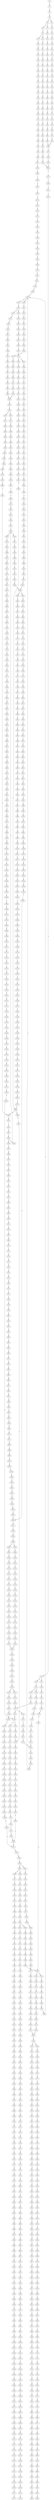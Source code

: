 strict digraph  {
	S0 -> S1 [ label = C ];
	S1 -> S2 [ label = C ];
	S2 -> S3 [ label = C ];
	S3 -> S4 [ label = T ];
	S3 -> S5 [ label = A ];
	S4 -> S6 [ label = T ];
	S4 -> S7 [ label = C ];
	S5 -> S8 [ label = C ];
	S6 -> S9 [ label = C ];
	S7 -> S10 [ label = C ];
	S8 -> S11 [ label = C ];
	S9 -> S12 [ label = T ];
	S9 -> S13 [ label = A ];
	S10 -> S14 [ label = A ];
	S11 -> S15 [ label = A ];
	S12 -> S16 [ label = C ];
	S13 -> S17 [ label = C ];
	S14 -> S18 [ label = C ];
	S15 -> S19 [ label = C ];
	S16 -> S20 [ label = G ];
	S17 -> S21 [ label = G ];
	S18 -> S22 [ label = C ];
	S19 -> S23 [ label = C ];
	S20 -> S24 [ label = T ];
	S21 -> S25 [ label = C ];
	S22 -> S26 [ label = C ];
	S23 -> S27 [ label = G ];
	S24 -> S28 [ label = A ];
	S25 -> S29 [ label = T ];
	S26 -> S30 [ label = G ];
	S27 -> S31 [ label = A ];
	S28 -> S32 [ label = C ];
	S29 -> S33 [ label = C ];
	S30 -> S34 [ label = C ];
	S31 -> S35 [ label = T ];
	S32 -> S36 [ label = G ];
	S33 -> S37 [ label = C ];
	S34 -> S38 [ label = C ];
	S35 -> S39 [ label = C ];
	S36 -> S40 [ label = G ];
	S37 -> S41 [ label = G ];
	S38 -> S42 [ label = G ];
	S39 -> S43 [ label = G ];
	S40 -> S44 [ label = C ];
	S41 -> S45 [ label = G ];
	S42 -> S46 [ label = G ];
	S43 -> S47 [ label = G ];
	S44 -> S48 [ label = T ];
	S45 -> S49 [ label = T ];
	S46 -> S50 [ label = T ];
	S47 -> S51 [ label = T ];
	S48 -> S52 [ label = A ];
	S49 -> S53 [ label = T ];
	S50 -> S54 [ label = C ];
	S51 -> S55 [ label = T ];
	S52 -> S56 [ label = C ];
	S53 -> S57 [ label = G ];
	S54 -> S58 [ label = C ];
	S55 -> S59 [ label = C ];
	S56 -> S60 [ label = T ];
	S57 -> S61 [ label = C ];
	S58 -> S62 [ label = C ];
	S59 -> S63 [ label = C ];
	S60 -> S64 [ label = G ];
	S61 -> S65 [ label = A ];
	S62 -> S66 [ label = A ];
	S63 -> S67 [ label = A ];
	S64 -> S68 [ label = G ];
	S65 -> S69 [ label = C ];
	S66 -> S70 [ label = G ];
	S67 -> S71 [ label = G ];
	S68 -> S72 [ label = T ];
	S69 -> S73 [ label = T ];
	S70 -> S74 [ label = T ];
	S71 -> S75 [ label = T ];
	S72 -> S76 [ label = G ];
	S73 -> S77 [ label = G ];
	S74 -> S78 [ label = G ];
	S75 -> S79 [ label = G ];
	S76 -> S80 [ label = C ];
	S77 -> S81 [ label = G ];
	S78 -> S82 [ label = G ];
	S79 -> S83 [ label = G ];
	S80 -> S84 [ label = T ];
	S81 -> S85 [ label = T ];
	S82 -> S86 [ label = T ];
	S83 -> S87 [ label = T ];
	S84 -> S88 [ label = A ];
	S85 -> S89 [ label = C ];
	S86 -> S90 [ label = C ];
	S87 -> S91 [ label = C ];
	S88 -> S92 [ label = C ];
	S89 -> S93 [ label = G ];
	S90 -> S94 [ label = G ];
	S91 -> S94 [ label = G ];
	S92 -> S95 [ label = T ];
	S93 -> S96 [ label = T ];
	S94 -> S97 [ label = T ];
	S95 -> S98 [ label = G ];
	S96 -> S99 [ label = C ];
	S97 -> S100 [ label = C ];
	S98 -> S101 [ label = T ];
	S99 -> S102 [ label = C ];
	S100 -> S103 [ label = C ];
	S101 -> S104 [ label = A ];
	S102 -> S105 [ label = G ];
	S103 -> S105 [ label = G ];
	S104 -> S106 [ label = A ];
	S105 -> S107 [ label = T ];
	S106 -> S108 [ label = C ];
	S107 -> S109 [ label = C ];
	S108 -> S110 [ label = A ];
	S109 -> S111 [ label = A ];
	S110 -> S112 [ label = C ];
	S111 -> S113 [ label = C ];
	S112 -> S114 [ label = A ];
	S113 -> S115 [ label = C ];
	S114 -> S116 [ label = C ];
	S115 -> S117 [ label = C ];
	S115 -> S118 [ label = G ];
	S116 -> S119 [ label = G ];
	S117 -> S120 [ label = T ];
	S118 -> S121 [ label = A ];
	S119 -> S122 [ label = C ];
	S120 -> S123 [ label = G ];
	S121 -> S124 [ label = A ];
	S121 -> S125 [ label = G ];
	S122 -> S126 [ label = T ];
	S123 -> S127 [ label = T ];
	S124 -> S128 [ label = T ];
	S125 -> S129 [ label = T ];
	S126 -> S130 [ label = C ];
	S127 -> S131 [ label = C ];
	S128 -> S132 [ label = C ];
	S129 -> S133 [ label = C ];
	S130 -> S134 [ label = C ];
	S131 -> S135 [ label = C ];
	S132 -> S136 [ label = C ];
	S133 -> S137 [ label = C ];
	S134 -> S138 [ label = T ];
	S135 -> S139 [ label = T ];
	S136 -> S140 [ label = T ];
	S137 -> S141 [ label = A ];
	S137 -> S142 [ label = T ];
	S138 -> S143 [ label = A ];
	S139 -> S144 [ label = T ];
	S140 -> S145 [ label = C ];
	S141 -> S146 [ label = G ];
	S142 -> S147 [ label = C ];
	S143 -> S148 [ label = G ];
	S144 -> S149 [ label = G ];
	S145 -> S150 [ label = G ];
	S146 -> S151 [ label = T ];
	S146 -> S152 [ label = C ];
	S147 -> S153 [ label = G ];
	S148 -> S154 [ label = A ];
	S149 -> S155 [ label = A ];
	S149 -> S156 [ label = T ];
	S150 -> S157 [ label = A ];
	S151 -> S158 [ label = A ];
	S152 -> S159 [ label = T ];
	S153 -> S160 [ label = A ];
	S154 -> S161 [ label = A ];
	S155 -> S162 [ label = A ];
	S156 -> S163 [ label = A ];
	S157 -> S164 [ label = A ];
	S158 -> S165 [ label = G ];
	S159 -> S166 [ label = T ];
	S160 -> S167 [ label = A ];
	S161 -> S168 [ label = C ];
	S162 -> S169 [ label = C ];
	S163 -> S170 [ label = G ];
	S164 -> S171 [ label = C ];
	S165 -> S172 [ label = G ];
	S166 -> S173 [ label = C ];
	S167 -> S174 [ label = C ];
	S168 -> S175 [ label = T ];
	S169 -> S176 [ label = T ];
	S170 -> S177 [ label = G ];
	S171 -> S178 [ label = T ];
	S172 -> S179 [ label = G ];
	S173 -> S180 [ label = A ];
	S174 -> S178 [ label = T ];
	S175 -> S181 [ label = T ];
	S176 -> S182 [ label = T ];
	S177 -> S183 [ label = A ];
	S178 -> S184 [ label = T ];
	S179 -> S185 [ label = T ];
	S180 -> S186 [ label = C ];
	S181 -> S187 [ label = C ];
	S182 -> S188 [ label = C ];
	S183 -> S189 [ label = G ];
	S184 -> S190 [ label = C ];
	S185 -> S191 [ label = C ];
	S186 -> S192 [ label = G ];
	S187 -> S193 [ label = A ];
	S188 -> S194 [ label = A ];
	S189 -> S195 [ label = A ];
	S190 -> S196 [ label = A ];
	S191 -> S197 [ label = A ];
	S192 -> S198 [ label = C ];
	S193 -> S199 [ label = A ];
	S194 -> S200 [ label = A ];
	S195 -> S201 [ label = G ];
	S196 -> S202 [ label = A ];
	S197 -> S203 [ label = C ];
	S198 -> S204 [ label = C ];
	S199 -> S205 [ label = C ];
	S200 -> S205 [ label = C ];
	S201 -> S206 [ label = G ];
	S202 -> S205 [ label = C ];
	S203 -> S207 [ label = T ];
	S204 -> S208 [ label = C ];
	S205 -> S209 [ label = C ];
	S205 -> S210 [ label = T ];
	S206 -> S211 [ label = T ];
	S207 -> S212 [ label = C ];
	S208 -> S213 [ label = T ];
	S209 -> S214 [ label = G ];
	S210 -> S215 [ label = G ];
	S211 -> S216 [ label = C ];
	S212 -> S217 [ label = G ];
	S213 -> S218 [ label = T ];
	S214 -> S219 [ label = G ];
	S215 -> S220 [ label = G ];
	S215 -> S221 [ label = C ];
	S216 -> S222 [ label = C ];
	S217 -> S223 [ label = C ];
	S218 -> S224 [ label = C ];
	S219 -> S225 [ label = C ];
	S220 -> S226 [ label = C ];
	S221 -> S227 [ label = C ];
	S222 -> S228 [ label = C ];
	S223 -> S229 [ label = T ];
	S224 -> S230 [ label = A ];
	S225 -> S231 [ label = C ];
	S226 -> S232 [ label = C ];
	S227 -> S233 [ label = C ];
	S228 -> S234 [ label = A ];
	S228 -> S235 [ label = G ];
	S229 -> S236 [ label = T ];
	S230 -> S237 [ label = T ];
	S231 -> S238 [ label = C ];
	S232 -> S239 [ label = C ];
	S233 -> S240 [ label = T ];
	S234 -> S241 [ label = G ];
	S235 -> S242 [ label = G ];
	S236 -> S243 [ label = C ];
	S237 -> S244 [ label = C ];
	S238 -> S245 [ label = A ];
	S239 -> S246 [ label = A ];
	S240 -> S247 [ label = A ];
	S241 -> S248 [ label = A ];
	S242 -> S249 [ label = A ];
	S243 -> S250 [ label = A ];
	S244 -> S251 [ label = C ];
	S245 -> S252 [ label = G ];
	S246 -> S253 [ label = G ];
	S247 -> S254 [ label = G ];
	S248 -> S255 [ label = G ];
	S249 -> S256 [ label = G ];
	S250 -> S257 [ label = T ];
	S251 -> S258 [ label = A ];
	S252 -> S259 [ label = T ];
	S253 -> S260 [ label = G ];
	S254 -> S261 [ label = G ];
	S255 -> S262 [ label = C ];
	S256 -> S263 [ label = G ];
	S257 -> S264 [ label = C ];
	S258 -> S265 [ label = G ];
	S259 -> S266 [ label = T ];
	S260 -> S267 [ label = T ];
	S261 -> S268 [ label = T ];
	S262 -> S269 [ label = C ];
	S263 -> S270 [ label = C ];
	S264 -> S271 [ label = C ];
	S265 -> S272 [ label = A ];
	S266 -> S273 [ label = G ];
	S267 -> S274 [ label = G ];
	S268 -> S275 [ label = G ];
	S269 -> S276 [ label = A ];
	S270 -> S277 [ label = G ];
	S271 -> S278 [ label = A ];
	S272 -> S279 [ label = A ];
	S273 -> S280 [ label = T ];
	S274 -> S281 [ label = C ];
	S274 -> S282 [ label = G ];
	S275 -> S283 [ label = T ];
	S276 -> S284 [ label = C ];
	S277 -> S285 [ label = T ];
	S278 -> S265 [ label = G ];
	S279 -> S286 [ label = C ];
	S280 -> S287 [ label = G ];
	S281 -> S288 [ label = G ];
	S282 -> S289 [ label = G ];
	S283 -> S290 [ label = G ];
	S284 -> S291 [ label = G ];
	S285 -> S292 [ label = G ];
	S286 -> S293 [ label = C ];
	S287 -> S294 [ label = C ];
	S288 -> S295 [ label = C ];
	S289 -> S296 [ label = C ];
	S290 -> S297 [ label = C ];
	S291 -> S298 [ label = G ];
	S292 -> S299 [ label = G ];
	S293 -> S300 [ label = A ];
	S293 -> S301 [ label = G ];
	S294 -> S302 [ label = G ];
	S295 -> S303 [ label = G ];
	S296 -> S304 [ label = T ];
	S297 -> S305 [ label = G ];
	S298 -> S306 [ label = T ];
	S299 -> S307 [ label = T ];
	S300 -> S308 [ label = G ];
	S300 -> S309 [ label = C ];
	S301 -> S310 [ label = G ];
	S302 -> S311 [ label = T ];
	S303 -> S312 [ label = T ];
	S304 -> S313 [ label = T ];
	S305 -> S314 [ label = T ];
	S306 -> S315 [ label = T ];
	S307 -> S316 [ label = A ];
	S308 -> S317 [ label = A ];
	S309 -> S318 [ label = C ];
	S310 -> S319 [ label = A ];
	S311 -> S320 [ label = C ];
	S312 -> S321 [ label = C ];
	S313 -> S322 [ label = C ];
	S314 -> S323 [ label = C ];
	S315 -> S324 [ label = A ];
	S316 -> S325 [ label = T ];
	S317 -> S326 [ label = C ];
	S318 -> S327 [ label = A ];
	S319 -> S328 [ label = C ];
	S320 -> S329 [ label = G ];
	S321 -> S330 [ label = G ];
	S322 -> S331 [ label = G ];
	S323 -> S332 [ label = G ];
	S324 -> S333 [ label = C ];
	S325 -> S334 [ label = G ];
	S326 -> S335 [ label = T ];
	S327 -> S336 [ label = C ];
	S328 -> S337 [ label = G ];
	S329 -> S338 [ label = A ];
	S330 -> S339 [ label = T ];
	S331 -> S340 [ label = A ];
	S332 -> S338 [ label = A ];
	S333 -> S341 [ label = T ];
	S334 -> S342 [ label = A ];
	S335 -> S343 [ label = C ];
	S336 -> S344 [ label = C ];
	S337 -> S345 [ label = C ];
	S338 -> S346 [ label = A ];
	S339 -> S347 [ label = G ];
	S340 -> S348 [ label = A ];
	S341 -> S349 [ label = G ];
	S342 -> S350 [ label = G ];
	S343 -> S351 [ label = C ];
	S344 -> S352 [ label = C ];
	S345 -> S353 [ label = C ];
	S346 -> S354 [ label = C ];
	S347 -> S355 [ label = C ];
	S348 -> S356 [ label = C ];
	S349 -> S357 [ label = C ];
	S350 -> S358 [ label = C ];
	S351 -> S359 [ label = C ];
	S352 -> S360 [ label = C ];
	S353 -> S361 [ label = C ];
	S354 -> S362 [ label = C ];
	S354 -> S363 [ label = A ];
	S355 -> S364 [ label = A ];
	S356 -> S365 [ label = A ];
	S357 -> S366 [ label = A ];
	S358 -> S367 [ label = G ];
	S359 -> S368 [ label = A ];
	S360 -> S369 [ label = T ];
	S361 -> S370 [ label = A ];
	S362 -> S371 [ label = T ];
	S363 -> S372 [ label = C ];
	S364 -> S373 [ label = T ];
	S365 -> S374 [ label = C ];
	S366 -> S375 [ label = G ];
	S367 -> S376 [ label = G ];
	S368 -> S377 [ label = T ];
	S369 -> S378 [ label = T ];
	S370 -> S379 [ label = T ];
	S371 -> S380 [ label = T ];
	S372 -> S381 [ label = C ];
	S373 -> S382 [ label = C ];
	S374 -> S383 [ label = G ];
	S375 -> S384 [ label = A ];
	S376 -> S385 [ label = T ];
	S377 -> S386 [ label = C ];
	S378 -> S387 [ label = C ];
	S379 -> S388 [ label = C ];
	S380 -> S389 [ label = C ];
	S381 -> S390 [ label = C ];
	S382 -> S391 [ label = C ];
	S383 -> S392 [ label = C ];
	S384 -> S393 [ label = C ];
	S385 -> S394 [ label = C ];
	S386 -> S395 [ label = T ];
	S387 -> S396 [ label = C ];
	S387 -> S397 [ label = G ];
	S388 -> S398 [ label = G ];
	S389 -> S399 [ label = G ];
	S390 -> S400 [ label = G ];
	S391 -> S401 [ label = G ];
	S392 -> S402 [ label = G ];
	S393 -> S403 [ label = G ];
	S394 -> S404 [ label = G ];
	S395 -> S405 [ label = G ];
	S396 -> S406 [ label = T ];
	S397 -> S407 [ label = A ];
	S398 -> S408 [ label = T ];
	S399 -> S409 [ label = T ];
	S400 -> S410 [ label = T ];
	S401 -> S411 [ label = C ];
	S402 -> S412 [ label = C ];
	S403 -> S413 [ label = G ];
	S404 -> S414 [ label = C ];
	S405 -> S415 [ label = C ];
	S406 -> S416 [ label = G ];
	S407 -> S417 [ label = T ];
	S408 -> S418 [ label = C ];
	S409 -> S419 [ label = A ];
	S410 -> S420 [ label = A ];
	S411 -> S421 [ label = A ];
	S412 -> S422 [ label = A ];
	S413 -> S423 [ label = A ];
	S414 -> S424 [ label = A ];
	S415 -> S425 [ label = C ];
	S416 -> S426 [ label = T ];
	S417 -> S427 [ label = C ];
	S418 -> S428 [ label = C ];
	S419 -> S429 [ label = C ];
	S420 -> S430 [ label = C ];
	S421 -> S431 [ label = C ];
	S422 -> S432 [ label = C ];
	S423 -> S433 [ label = C ];
	S424 -> S434 [ label = C ];
	S425 -> S435 [ label = A ];
	S426 -> S436 [ label = C ];
	S427 -> S437 [ label = G ];
	S428 -> S438 [ label = T ];
	S429 -> S439 [ label = T ];
	S430 -> S440 [ label = G ];
	S431 -> S441 [ label = G ];
	S432 -> S442 [ label = G ];
	S433 -> S443 [ label = A ];
	S434 -> S444 [ label = G ];
	S435 -> S445 [ label = G ];
	S436 -> S446 [ label = C ];
	S437 -> S447 [ label = T ];
	S438 -> S448 [ label = C ];
	S439 -> S449 [ label = T ];
	S440 -> S450 [ label = T ];
	S441 -> S451 [ label = T ];
	S442 -> S452 [ label = T ];
	S443 -> S453 [ label = C ];
	S444 -> S454 [ label = C ];
	S445 -> S455 [ label = T ];
	S446 -> S456 [ label = T ];
	S447 -> S457 [ label = T ];
	S448 -> S458 [ label = T ];
	S449 -> S459 [ label = C ];
	S450 -> S460 [ label = C ];
	S451 -> S461 [ label = C ];
	S452 -> S462 [ label = C ];
	S453 -> S463 [ label = A ];
	S454 -> S464 [ label = G ];
	S455 -> S465 [ label = C ];
	S456 -> S466 [ label = T ];
	S457 -> S467 [ label = T ];
	S458 -> S468 [ label = T ];
	S459 -> S469 [ label = A ];
	S460 -> S470 [ label = C ];
	S461 -> S471 [ label = G ];
	S462 -> S472 [ label = C ];
	S463 -> S473 [ label = C ];
	S464 -> S474 [ label = C ];
	S465 -> S475 [ label = G ];
	S466 -> S149 [ label = G ];
	S467 -> S476 [ label = G ];
	S468 -> S477 [ label = C ];
	S469 -> S478 [ label = A ];
	S470 -> S479 [ label = A ];
	S471 -> S480 [ label = A ];
	S472 -> S481 [ label = A ];
	S473 -> S482 [ label = C ];
	S474 -> S483 [ label = G ];
	S475 -> S484 [ label = T ];
	S476 -> S485 [ label = T ];
	S477 -> S486 [ label = T ];
	S478 -> S487 [ label = G ];
	S479 -> S488 [ label = G ];
	S480 -> S489 [ label = G ];
	S481 -> S490 [ label = G ];
	S482 -> S491 [ label = T ];
	S483 -> S492 [ label = G ];
	S484 -> S493 [ label = A ];
	S485 -> S494 [ label = A ];
	S486 -> S495 [ label = C ];
	S487 -> S496 [ label = C ];
	S488 -> S497 [ label = C ];
	S489 -> S498 [ label = C ];
	S490 -> S499 [ label = C ];
	S491 -> S500 [ label = C ];
	S492 -> S501 [ label = C ];
	S493 -> S502 [ label = A ];
	S494 -> S503 [ label = G ];
	S495 -> S504 [ label = G ];
	S496 -> S505 [ label = G ];
	S497 -> S506 [ label = G ];
	S498 -> S507 [ label = G ];
	S499 -> S508 [ label = T ];
	S499 -> S506 [ label = G ];
	S500 -> S509 [ label = T ];
	S501 -> S510 [ label = T ];
	S502 -> S511 [ label = G ];
	S503 -> S512 [ label = G ];
	S504 -> S513 [ label = G ];
	S505 -> S514 [ label = A ];
	S506 -> S515 [ label = A ];
	S507 -> S516 [ label = A ];
	S508 -> S517 [ label = T ];
	S509 -> S518 [ label = A ];
	S510 -> S519 [ label = G ];
	S511 -> S520 [ label = A ];
	S512 -> S521 [ label = A ];
	S513 -> S522 [ label = A ];
	S514 -> S523 [ label = G ];
	S515 -> S524 [ label = G ];
	S516 -> S525 [ label = G ];
	S517 -> S173 [ label = C ];
	S518 -> S526 [ label = G ];
	S519 -> S527 [ label = G ];
	S520 -> S528 [ label = C ];
	S521 -> S529 [ label = A ];
	S522 -> S530 [ label = G ];
	S523 -> S531 [ label = T ];
	S524 -> S532 [ label = T ];
	S525 -> S533 [ label = T ];
	S526 -> S534 [ label = A ];
	S527 -> S535 [ label = A ];
	S528 -> S536 [ label = G ];
	S529 -> S537 [ label = A ];
	S530 -> S538 [ label = A ];
	S531 -> S539 [ label = C ];
	S532 -> S540 [ label = C ];
	S533 -> S541 [ label = C ];
	S534 -> S542 [ label = A ];
	S535 -> S543 [ label = A ];
	S536 -> S544 [ label = G ];
	S537 -> S545 [ label = G ];
	S538 -> S546 [ label = G ];
	S539 -> S547 [ label = C ];
	S540 -> S548 [ label = C ];
	S540 -> S549 [ label = T ];
	S541 -> S550 [ label = G ];
	S542 -> S551 [ label = C ];
	S543 -> S552 [ label = T ];
	S544 -> S553 [ label = C ];
	S545 -> S554 [ label = G ];
	S546 -> S555 [ label = G ];
	S547 -> S556 [ label = C ];
	S548 -> S556 [ label = C ];
	S549 -> S557 [ label = C ];
	S550 -> S558 [ label = A ];
	S551 -> S559 [ label = G ];
	S552 -> S560 [ label = G ];
	S553 -> S561 [ label = T ];
	S554 -> S562 [ label = T ];
	S555 -> S563 [ label = T ];
	S556 -> S564 [ label = T ];
	S556 -> S565 [ label = G ];
	S557 -> S566 [ label = G ];
	S558 -> S567 [ label = A ];
	S559 -> S568 [ label = A ];
	S560 -> S569 [ label = G ];
	S561 -> S570 [ label = C ];
	S562 -> S571 [ label = C ];
	S563 -> S572 [ label = C ];
	S564 -> S573 [ label = C ];
	S565 -> S574 [ label = C ];
	S566 -> S575 [ label = T ];
	S567 -> S576 [ label = C ];
	S568 -> S577 [ label = G ];
	S569 -> S578 [ label = G ];
	S570 -> S579 [ label = T ];
	S571 -> S580 [ label = C ];
	S572 -> S222 [ label = C ];
	S573 -> S581 [ label = C ];
	S574 -> S582 [ label = C ];
	S575 -> S583 [ label = C ];
	S576 -> S584 [ label = C ];
	S577 -> S585 [ label = G ];
	S578 -> S586 [ label = G ];
	S579 -> S587 [ label = C ];
	S580 -> S588 [ label = C ];
	S581 -> S589 [ label = G ];
	S582 -> S590 [ label = T ];
	S583 -> S591 [ label = T ];
	S584 -> S592 [ label = T ];
	S585 -> S593 [ label = T ];
	S586 -> S594 [ label = T ];
	S587 -> S595 [ label = G ];
	S588 -> S596 [ label = G ];
	S589 -> S597 [ label = G ];
	S590 -> S598 [ label = G ];
	S591 -> S599 [ label = G ];
	S592 -> S600 [ label = G ];
	S593 -> S601 [ label = G ];
	S594 -> S602 [ label = C ];
	S595 -> S603 [ label = A ];
	S596 -> S604 [ label = A ];
	S597 -> S605 [ label = T ];
	S598 -> S606 [ label = T ];
	S599 -> S607 [ label = T ];
	S600 -> S608 [ label = T ];
	S601 -> S609 [ label = T ];
	S602 -> S610 [ label = C ];
	S603 -> S611 [ label = A ];
	S604 -> S612 [ label = A ];
	S605 -> S613 [ label = C ];
	S606 -> S614 [ label = C ];
	S607 -> S615 [ label = T ];
	S608 -> S616 [ label = C ];
	S609 -> S617 [ label = C ];
	S610 -> S618 [ label = G ];
	S611 -> S619 [ label = G ];
	S612 -> S620 [ label = G ];
	S613 -> S621 [ label = T ];
	S614 -> S622 [ label = G ];
	S615 -> S623 [ label = C ];
	S616 -> S624 [ label = G ];
	S617 -> S625 [ label = C ];
	S618 -> S626 [ label = C ];
	S619 -> S627 [ label = T ];
	S620 -> S628 [ label = T ];
	S621 -> S629 [ label = G ];
	S622 -> S630 [ label = C ];
	S623 -> S631 [ label = C ];
	S624 -> S632 [ label = C ];
	S625 -> S633 [ label = C ];
	S626 -> S634 [ label = C ];
	S627 -> S635 [ label = C ];
	S628 -> S636 [ label = C ];
	S629 -> S637 [ label = G ];
	S630 -> S638 [ label = G ];
	S631 -> S639 [ label = G ];
	S632 -> S640 [ label = G ];
	S633 -> S641 [ label = T ];
	S634 -> S642 [ label = G ];
	S635 -> S643 [ label = G ];
	S636 -> S644 [ label = G ];
	S637 -> S645 [ label = A ];
	S638 -> S646 [ label = C ];
	S639 -> S647 [ label = T ];
	S640 -> S646 [ label = C ];
	S641 -> S648 [ label = G ];
	S642 -> S649 [ label = G ];
	S643 -> S650 [ label = C ];
	S644 -> S651 [ label = A ];
	S645 -> S652 [ label = G ];
	S646 -> S653 [ label = G ];
	S646 -> S654 [ label = A ];
	S647 -> S655 [ label = G ];
	S648 -> S656 [ label = T ];
	S649 -> S657 [ label = A ];
	S650 -> S658 [ label = G ];
	S651 -> S659 [ label = G ];
	S652 -> S660 [ label = G ];
	S653 -> S661 [ label = A ];
	S654 -> S662 [ label = A ];
	S655 -> S663 [ label = G ];
	S656 -> S664 [ label = C ];
	S657 -> S665 [ label = A ];
	S658 -> S666 [ label = G ];
	S659 -> S667 [ label = G ];
	S660 -> S668 [ label = G ];
	S661 -> S669 [ label = G ];
	S662 -> S670 [ label = C ];
	S663 -> S671 [ label = C ];
	S664 -> S672 [ label = C ];
	S665 -> S673 [ label = C ];
	S666 -> S674 [ label = C ];
	S667 -> S675 [ label = T ];
	S668 -> S676 [ label = T ];
	S669 -> S677 [ label = C ];
	S670 -> S678 [ label = C ];
	S671 -> S679 [ label = C ];
	S672 -> S680 [ label = T ];
	S673 -> S681 [ label = T ];
	S674 -> S682 [ label = T ];
	S675 -> S683 [ label = A ];
	S676 -> S684 [ label = G ];
	S677 -> S685 [ label = A ];
	S678 -> S686 [ label = C ];
	S679 -> S687 [ label = C ];
	S680 -> S688 [ label = A ];
	S681 -> S689 [ label = G ];
	S682 -> S690 [ label = A ];
	S683 -> S691 [ label = T ];
	S684 -> S692 [ label = T ];
	S685 -> S693 [ label = G ];
	S686 -> S694 [ label = G ];
	S687 -> S695 [ label = G ];
	S688 -> S696 [ label = C ];
	S689 -> S697 [ label = C ];
	S690 -> S698 [ label = T ];
	S691 -> S699 [ label = A ];
	S692 -> S700 [ label = T ];
	S693 -> S701 [ label = T ];
	S694 -> S702 [ label = T ];
	S695 -> S703 [ label = T ];
	S696 -> S704 [ label = T ];
	S697 -> S705 [ label = A ];
	S698 -> S706 [ label = A ];
	S699 -> S707 [ label = A ];
	S700 -> S708 [ label = C ];
	S701 -> S709 [ label = G ];
	S702 -> S710 [ label = A ];
	S703 -> S711 [ label = C ];
	S704 -> S712 [ label = A ];
	S705 -> S713 [ label = A ];
	S706 -> S714 [ label = G ];
	S707 -> S715 [ label = G ];
	S708 -> S716 [ label = C ];
	S709 -> S717 [ label = C ];
	S710 -> S718 [ label = C ];
	S711 -> S719 [ label = C ];
	S712 -> S720 [ label = C ];
	S713 -> S721 [ label = C ];
	S714 -> S722 [ label = T ];
	S715 -> S723 [ label = T ];
	S716 -> S724 [ label = A ];
	S717 -> S725 [ label = A ];
	S718 -> S726 [ label = A ];
	S719 -> S727 [ label = A ];
	S720 -> S728 [ label = C ];
	S721 -> S729 [ label = C ];
	S722 -> S730 [ label = A ];
	S723 -> S731 [ label = C ];
	S724 -> S732 [ label = G ];
	S725 -> S733 [ label = A ];
	S726 -> S734 [ label = G ];
	S727 -> S735 [ label = G ];
	S728 -> S736 [ label = A ];
	S729 -> S737 [ label = A ];
	S730 -> S738 [ label = G ];
	S731 -> S739 [ label = G ];
	S732 -> S740 [ label = C ];
	S733 -> S741 [ label = C ];
	S734 -> S742 [ label = C ];
	S735 -> S743 [ label = T ];
	S736 -> S744 [ label = G ];
	S737 -> S745 [ label = G ];
	S738 -> S746 [ label = C ];
	S739 -> S747 [ label = T ];
	S740 -> S748 [ label = A ];
	S741 -> S749 [ label = A ];
	S742 -> S750 [ label = A ];
	S743 -> S751 [ label = A ];
	S744 -> S752 [ label = G ];
	S745 -> S753 [ label = A ];
	S746 -> S754 [ label = C ];
	S747 -> S755 [ label = G ];
	S748 -> S756 [ label = G ];
	S749 -> S757 [ label = G ];
	S750 -> S758 [ label = G ];
	S751 -> S759 [ label = G ];
	S752 -> S760 [ label = A ];
	S753 -> S761 [ label = A ];
	S754 -> S762 [ label = G ];
	S755 -> S763 [ label = G ];
	S756 -> S764 [ label = A ];
	S757 -> S765 [ label = C ];
	S758 -> S766 [ label = G ];
	S759 -> S767 [ label = C ];
	S760 -> S768 [ label = G ];
	S761 -> S769 [ label = C ];
	S762 -> S770 [ label = A ];
	S763 -> S771 [ label = T ];
	S764 -> S772 [ label = T ];
	S765 -> S773 [ label = T ];
	S766 -> S774 [ label = T ];
	S767 -> S775 [ label = T ];
	S768 -> S776 [ label = A ];
	S769 -> S777 [ label = A ];
	S770 -> S778 [ label = A ];
	S771 -> S779 [ label = A ];
	S772 -> S780 [ label = A ];
	S773 -> S781 [ label = A ];
	S774 -> S782 [ label = G ];
	S775 -> S783 [ label = C ];
	S776 -> S784 [ label = G ];
	S777 -> S785 [ label = G ];
	S778 -> S786 [ label = A ];
	S779 -> S787 [ label = C ];
	S780 -> S788 [ label = A ];
	S781 -> S789 [ label = C ];
	S782 -> S790 [ label = C ];
	S783 -> S791 [ label = C ];
	S784 -> S792 [ label = T ];
	S785 -> S793 [ label = C ];
	S786 -> S794 [ label = C ];
	S787 -> S795 [ label = C ];
	S788 -> S796 [ label = A ];
	S789 -> S797 [ label = G ];
	S790 -> S798 [ label = A ];
	S791 -> S799 [ label = A ];
	S792 -> S800 [ label = C ];
	S793 -> S801 [ label = C ];
	S794 -> S802 [ label = C ];
	S795 -> S803 [ label = G ];
	S796 -> S804 [ label = A ];
	S797 -> S805 [ label = A ];
	S798 -> S806 [ label = C ];
	S799 -> S807 [ label = C ];
	S800 -> S808 [ label = A ];
	S801 -> S809 [ label = G ];
	S802 -> S810 [ label = C ];
	S803 -> S811 [ label = G ];
	S804 -> S812 [ label = A ];
	S805 -> S813 [ label = G ];
	S806 -> S814 [ label = G ];
	S807 -> S815 [ label = C ];
	S808 -> S816 [ label = G ];
	S809 -> S817 [ label = T ];
	S810 -> S818 [ label = C ];
	S811 -> S819 [ label = T ];
	S812 -> S820 [ label = C ];
	S813 -> S821 [ label = A ];
	S814 -> S822 [ label = C ];
	S815 -> S823 [ label = G ];
	S816 -> S824 [ label = G ];
	S817 -> S825 [ label = C ];
	S818 -> S826 [ label = G ];
	S819 -> S827 [ label = G ];
	S820 -> S828 [ label = T ];
	S821 -> S829 [ label = A ];
	S822 -> S830 [ label = G ];
	S823 -> S831 [ label = G ];
	S824 -> S832 [ label = A ];
	S825 -> S833 [ label = C ];
	S826 -> S834 [ label = A ];
	S827 -> S835 [ label = G ];
	S828 -> S836 [ label = T ];
	S829 -> S837 [ label = C ];
	S830 -> S838 [ label = G ];
	S831 -> S839 [ label = A ];
	S832 -> S840 [ label = C ];
	S833 -> S841 [ label = T ];
	S834 -> S842 [ label = C ];
	S835 -> S843 [ label = T ];
	S836 -> S844 [ label = T ];
	S837 -> S845 [ label = T ];
	S838 -> S846 [ label = T ];
	S839 -> S847 [ label = C ];
	S840 -> S848 [ label = C ];
	S841 -> S849 [ label = C ];
	S842 -> S850 [ label = T ];
	S843 -> S851 [ label = T ];
	S844 -> S852 [ label = G ];
	S845 -> S853 [ label = G ];
	S846 -> S854 [ label = G ];
	S847 -> S855 [ label = G ];
	S848 -> S856 [ label = A ];
	S849 -> S857 [ label = T ];
	S850 -> S858 [ label = A ];
	S851 -> S859 [ label = A ];
	S852 -> S860 [ label = C ];
	S853 -> S861 [ label = G ];
	S854 -> S862 [ label = C ];
	S855 -> S863 [ label = T ];
	S856 -> S864 [ label = G ];
	S857 -> S865 [ label = G ];
	S858 -> S866 [ label = G ];
	S859 -> S867 [ label = G ];
	S860 -> S868 [ label = C ];
	S861 -> S869 [ label = C ];
	S862 -> S870 [ label = C ];
	S863 -> S871 [ label = C ];
	S864 -> S872 [ label = T ];
	S865 -> S873 [ label = T ];
	S866 -> S874 [ label = A ];
	S867 -> S875 [ label = A ];
	S868 -> S876 [ label = G ];
	S869 -> S877 [ label = G ];
	S870 -> S878 [ label = G ];
	S871 -> S879 [ label = G ];
	S872 -> S880 [ label = C ];
	S873 -> S881 [ label = C ];
	S874 -> S882 [ label = A ];
	S875 -> S883 [ label = A ];
	S876 -> S884 [ label = T ];
	S877 -> S885 [ label = C ];
	S878 -> S886 [ label = C ];
	S879 -> S887 [ label = T ];
	S880 -> S888 [ label = T ];
	S881 -> S889 [ label = G ];
	S882 -> S890 [ label = T ];
	S883 -> S891 [ label = G ];
	S884 -> S892 [ label = A ];
	S885 -> S893 [ label = A ];
	S886 -> S894 [ label = A ];
	S887 -> S895 [ label = G ];
	S888 -> S896 [ label = C ];
	S889 -> S897 [ label = T ];
	S890 -> S898 [ label = C ];
	S891 -> S899 [ label = G ];
	S892 -> S900 [ label = G ];
	S893 -> S901 [ label = G ];
	S894 -> S902 [ label = A ];
	S895 -> S903 [ label = A ];
	S896 -> S904 [ label = T ];
	S897 -> S905 [ label = G ];
	S898 -> S906 [ label = G ];
	S899 -> S907 [ label = G ];
	S900 -> S908 [ label = C ];
	S901 -> S909 [ label = C ];
	S902 -> S910 [ label = C ];
	S903 -> S911 [ label = C ];
	S904 -> S912 [ label = G ];
	S905 -> S913 [ label = G ];
	S906 -> S914 [ label = G ];
	S907 -> S915 [ label = G ];
	S908 -> S916 [ label = C ];
	S909 -> S917 [ label = G ];
	S910 -> S918 [ label = C ];
	S911 -> S919 [ label = C ];
	S912 -> S920 [ label = T ];
	S913 -> S921 [ label = T ];
	S914 -> S922 [ label = G ];
	S915 -> S923 [ label = G ];
	S916 -> S924 [ label = G ];
	S917 -> S925 [ label = G ];
	S918 -> S926 [ label = A ];
	S919 -> S927 [ label = G ];
	S920 -> S928 [ label = A ];
	S921 -> S929 [ label = A ];
	S922 -> S930 [ label = T ];
	S923 -> S931 [ label = T ];
	S924 -> S932 [ label = G ];
	S925 -> S933 [ label = G ];
	S926 -> S934 [ label = G ];
	S927 -> S935 [ label = G ];
	S930 -> S936 [ label = A ];
	S931 -> S937 [ label = C ];
	S932 -> S938 [ label = T ];
	S933 -> S939 [ label = T ];
	S934 -> S940 [ label = T ];
	S935 -> S941 [ label = T ];
	S936 -> S942 [ label = T ];
	S937 -> S943 [ label = C ];
	S938 -> S944 [ label = G ];
	S939 -> S945 [ label = G ];
	S940 -> S946 [ label = C ];
	S941 -> S947 [ label = C ];
	S942 -> S948 [ label = C ];
	S943 -> S949 [ label = G ];
	S944 -> S950 [ label = A ];
	S945 -> S951 [ label = C ];
	S946 -> S952 [ label = G ];
	S947 -> S953 [ label = G ];
	S948 -> S954 [ label = C ];
	S949 -> S955 [ label = T ];
	S950 -> S956 [ label = C ];
	S951 -> S957 [ label = C ];
	S952 -> S958 [ label = C ];
	S953 -> S959 [ label = C ];
	S954 -> S960 [ label = C ];
	S955 -> S961 [ label = C ];
	S956 -> S962 [ label = G ];
	S957 -> S963 [ label = G ];
	S958 -> S964 [ label = G ];
	S959 -> S965 [ label = G ];
	S960 -> S966 [ label = G ];
	S961 -> S967 [ label = G ];
	S962 -> S968 [ label = T ];
	S963 -> S969 [ label = C ];
	S964 -> S970 [ label = C ];
	S965 -> S971 [ label = T ];
	S966 -> S972 [ label = A ];
	S967 -> S973 [ label = G ];
	S968 -> S974 [ label = G ];
	S969 -> S975 [ label = C ];
	S970 -> S976 [ label = A ];
	S971 -> S977 [ label = A ];
	S972 -> S978 [ label = A ];
	S973 -> S979 [ label = A ];
	S974 -> S980 [ label = G ];
	S975 -> S981 [ label = G ];
	S976 -> S982 [ label = G ];
	S977 -> S983 [ label = G ];
	S978 -> S984 [ label = A ];
	S979 -> S985 [ label = A ];
	S980 -> S986 [ label = G ];
	S981 -> S987 [ label = G ];
	S982 -> S988 [ label = C ];
	S983 -> S989 [ label = C ];
	S984 -> S990 [ label = G ];
	S985 -> S991 [ label = C ];
	S986 -> S992 [ label = T ];
	S987 -> S993 [ label = T ];
	S988 -> S994 [ label = C ];
	S989 -> S995 [ label = C ];
	S990 -> S996 [ label = T ];
	S991 -> S997 [ label = T ];
	S992 -> S998 [ label = A ];
	S993 -> S999 [ label = G ];
	S994 -> S1000 [ label = G ];
	S995 -> S1001 [ label = G ];
	S996 -> S1002 [ label = G ];
	S997 -> S1003 [ label = A ];
	S998 -> S1004 [ label = C ];
	S999 -> S1005 [ label = G ];
	S1000 -> S1006 [ label = G ];
	S1001 -> S1007 [ label = C ];
	S1002 -> S1008 [ label = T ];
	S1003 -> S1009 [ label = C ];
	S1004 -> S1010 [ label = T ];
	S1005 -> S1011 [ label = T ];
	S1006 -> S1012 [ label = T ];
	S1007 -> S1013 [ label = T ];
	S1008 -> S1014 [ label = C ];
	S1009 -> S1015 [ label = A ];
	S1010 -> S1016 [ label = A ];
	S1011 -> S1017 [ label = G ];
	S1012 -> S1018 [ label = G ];
	S1013 -> S1019 [ label = G ];
	S1014 -> S1020 [ label = G ];
	S1015 -> S1021 [ label = A ];
	S1016 -> S1022 [ label = T ];
	S1017 -> S1023 [ label = G ];
	S1018 -> S1024 [ label = G ];
	S1019 -> S1025 [ label = G ];
	S1020 -> S1026 [ label = T ];
	S1021 -> S1027 [ label = C ];
	S1022 -> S1028 [ label = T ];
	S1023 -> S1029 [ label = A ];
	S1024 -> S1030 [ label = A ];
	S1025 -> S1031 [ label = A ];
	S1026 -> S1032 [ label = C ];
	S1027 -> S1033 [ label = G ];
	S1028 -> S1034 [ label = G ];
	S1029 -> S1035 [ label = A ];
	S1030 -> S1036 [ label = A ];
	S1031 -> S1037 [ label = A ];
	S1032 -> S1038 [ label = G ];
	S1033 -> S1039 [ label = A ];
	S1034 -> S1040 [ label = G ];
	S1035 -> S1041 [ label = C ];
	S1036 -> S1042 [ label = G ];
	S1037 -> S1043 [ label = G ];
	S1038 -> S1044 [ label = G ];
	S1039 -> S1045 [ label = A ];
	S1040 -> S1046 [ label = A ];
	S1041 -> S1047 [ label = C ];
	S1042 -> S1048 [ label = A ];
	S1043 -> S1049 [ label = A ];
	S1044 -> S1050 [ label = A ];
	S1045 -> S1051 [ label = A ];
	S1046 -> S1052 [ label = A ];
	S1047 -> S1053 [ label = T ];
	S1048 -> S1054 [ label = A ];
	S1049 -> S1055 [ label = A ];
	S1050 -> S1056 [ label = A ];
	S1051 -> S1057 [ label = A ];
	S1052 -> S1058 [ label = C ];
	S1053 -> S1059 [ label = C ];
	S1054 -> S1060 [ label = C ];
	S1055 -> S1061 [ label = C ];
	S1056 -> S1062 [ label = C ];
	S1057 -> S1063 [ label = C ];
	S1058 -> S1064 [ label = G ];
	S1059 -> S1065 [ label = G ];
	S1060 -> S1066 [ label = G ];
	S1061 -> S1066 [ label = G ];
	S1062 -> S1067 [ label = A ];
	S1063 -> S1068 [ label = A ];
	S1064 -> S1069 [ label = G ];
	S1065 -> S1070 [ label = G ];
	S1066 -> S1071 [ label = G ];
	S1067 -> S1072 [ label = G ];
	S1068 -> S1073 [ label = G ];
	S1069 -> S1074 [ label = T ];
	S1070 -> S1075 [ label = C ];
	S1071 -> S1076 [ label = C ];
	S1072 -> S1077 [ label = G ];
	S1073 -> S1078 [ label = A ];
	S1074 -> S1079 [ label = A ];
	S1075 -> S1080 [ label = A ];
	S1076 -> S1081 [ label = A ];
	S1077 -> S1082 [ label = A ];
	S1078 -> S1083 [ label = A ];
	S1079 -> S1084 [ label = C ];
	S1080 -> S1085 [ label = C ];
	S1081 -> S1086 [ label = C ];
	S1082 -> S1087 [ label = A ];
	S1083 -> S1088 [ label = G ];
	S1084 -> S1089 [ label = G ];
	S1085 -> S1090 [ label = G ];
	S1086 -> S1091 [ label = C ];
	S1086 -> S1092 [ label = T ];
	S1087 -> S1093 [ label = T ];
	S1088 -> S1094 [ label = G ];
	S1089 -> S1095 [ label = A ];
	S1090 -> S1096 [ label = C ];
	S1091 -> S1097 [ label = G ];
	S1092 -> S1098 [ label = G ];
	S1093 -> S1099 [ label = A ];
	S1094 -> S1100 [ label = G ];
	S1095 -> S1101 [ label = A ];
	S1096 -> S1102 [ label = G ];
	S1097 -> S1103 [ label = G ];
	S1098 -> S1104 [ label = G ];
	S1099 -> S1105 [ label = G ];
	S1100 -> S1106 [ label = G ];
	S1101 -> S1107 [ label = G ];
	S1102 -> S1108 [ label = C ];
	S1103 -> S1109 [ label = G ];
	S1104 -> S1110 [ label = G ];
	S1105 -> S1111 [ label = T ];
	S1106 -> S1112 [ label = T ];
	S1107 -> S1113 [ label = A ];
	S1108 -> S1114 [ label = G ];
	S1109 -> S1115 [ label = A ];
	S1110 -> S1116 [ label = A ];
	S1111 -> S1117 [ label = C ];
	S1112 -> S1118 [ label = C ];
	S1113 -> S1119 [ label = A ];
	S1114 -> S1120 [ label = C ];
	S1115 -> S1121 [ label = A ];
	S1116 -> S1122 [ label = A ];
	S1117 -> S1123 [ label = T ];
	S1118 -> S1124 [ label = T ];
	S1119 -> S1125 [ label = G ];
	S1120 -> S1126 [ label = G ];
	S1121 -> S1127 [ label = T ];
	S1122 -> S1128 [ label = C ];
	S1123 -> S1129 [ label = C ];
	S1124 -> S1130 [ label = C ];
	S1125 -> S1131 [ label = T ];
	S1126 -> S1132 [ label = T ];
	S1127 -> S1133 [ label = T ];
	S1128 -> S1134 [ label = T ];
	S1129 -> S1135 [ label = T ];
	S1130 -> S1136 [ label = T ];
	S1131 -> S1137 [ label = G ];
	S1132 -> S1138 [ label = C ];
	S1133 -> S1139 [ label = G ];
	S1134 -> S1140 [ label = G ];
	S1135 -> S1141 [ label = C ];
	S1136 -> S1142 [ label = C ];
	S1137 -> S1143 [ label = T ];
	S1138 -> S1144 [ label = G ];
	S1139 -> S1145 [ label = A ];
	S1140 -> S1146 [ label = G ];
	S1141 -> S1147 [ label = T ];
	S1142 -> S1148 [ label = G ];
	S1143 -> S1149 [ label = C ];
	S1144 -> S1150 [ label = A ];
	S1145 -> S1151 [ label = A ];
	S1146 -> S1152 [ label = A ];
	S1147 -> S1153 [ label = G ];
	S1148 -> S1154 [ label = T ];
	S1149 -> S1155 [ label = C ];
	S1150 -> S1156 [ label = C ];
	S1151 -> S1157 [ label = C ];
	S1152 -> S1158 [ label = C ];
	S1153 -> S1159 [ label = A ];
	S1154 -> S1160 [ label = G ];
	S1155 -> S1161 [ label = T ];
	S1156 -> S1162 [ label = G ];
	S1157 -> S1163 [ label = C ];
	S1158 -> S1164 [ label = C ];
	S1159 -> S1165 [ label = G ];
	S1160 -> S1166 [ label = G ];
	S1161 -> S1167 [ label = G ];
	S1162 -> S1168 [ label = C ];
	S1163 -> S1169 [ label = C ];
	S1164 -> S1170 [ label = C ];
	S1165 -> S1171 [ label = T ];
	S1166 -> S1172 [ label = T ];
	S1167 -> S1173 [ label = G ];
	S1168 -> S1174 [ label = G ];
	S1169 -> S1175 [ label = G ];
	S1170 -> S1176 [ label = G ];
	S1171 -> S1177 [ label = A ];
	S1172 -> S1178 [ label = A ];
	S1173 -> S1179 [ label = C ];
	S1174 -> S1180 [ label = C ];
	S1175 -> S1181 [ label = T ];
	S1176 -> S1182 [ label = T ];
	S1179 -> S1183 [ label = C ];
	S1180 -> S1184 [ label = C ];
	S1181 -> S1185 [ label = C ];
	S1182 -> S1186 [ label = C ];
	S1183 -> S1187 [ label = T ];
	S1184 -> S1188 [ label = T ];
	S1185 -> S1189 [ label = T ];
	S1186 -> S1190 [ label = T ];
	S1187 -> S1191 [ label = G ];
	S1188 -> S1192 [ label = C ];
	S1189 -> S1193 [ label = C ];
	S1190 -> S1194 [ label = C ];
	S1191 -> S1195 [ label = G ];
	S1192 -> S1196 [ label = G ];
	S1193 -> S1197 [ label = G ];
	S1194 -> S1197 [ label = G ];
	S1195 -> S1198 [ label = G ];
	S1196 -> S1199 [ label = G ];
	S1197 -> S1200 [ label = G ];
	S1198 -> S1201 [ label = T ];
	S1199 -> S1202 [ label = G ];
	S1200 -> S1203 [ label = C ];
	S1201 -> S1204 [ label = C ];
	S1202 -> S1205 [ label = C ];
	S1203 -> S1206 [ label = A ];
	S1204 -> S1207 [ label = C ];
	S1205 -> S1208 [ label = T ];
	S1206 -> S1209 [ label = C ];
	S1207 -> S1210 [ label = C ];
	S1208 -> S1211 [ label = C ];
	S1209 -> S1212 [ label = C ];
	S1210 -> S1213 [ label = G ];
	S1211 -> S1214 [ label = A ];
	S1212 -> S1215 [ label = G ];
	S1213 -> S1216 [ label = A ];
	S1214 -> S1217 [ label = C ];
	S1215 -> S1218 [ label = A ];
	S1216 -> S1219 [ label = G ];
	S1217 -> S1220 [ label = G ];
	S1218 -> S1221 [ label = G ];
	S1218 -> S1222 [ label = A ];
	S1219 -> S1223 [ label = T ];
	S1220 -> S1224 [ label = T ];
	S1221 -> S1225 [ label = T ];
	S1222 -> S1226 [ label = T ];
	S1223 -> S1227 [ label = C ];
	S1224 -> S1228 [ label = C ];
	S1225 -> S1229 [ label = C ];
	S1226 -> S1230 [ label = G ];
	S1227 -> S1231 [ label = C ];
	S1228 -> S1232 [ label = C ];
	S1229 -> S137 [ label = C ];
	S1230 -> S1233 [ label = T ];
	S1231 -> S1234 [ label = A ];
	S1232 -> S1235 [ label = A ];
	S1233 -> S1236 [ label = A ];
	S1234 -> S146 [ label = G ];
	S1235 -> S1237 [ label = G ];
	S1236 -> S1238 [ label = G ];
	S1237 -> S499 [ label = C ];
	S1238 -> S1239 [ label = T ];
	S1239 -> S1240 [ label = T ];
	S1240 -> S1241 [ label = T ];
	S1241 -> S1242 [ label = C ];
	S1242 -> S1243 [ label = A ];
	S1243 -> S1244 [ label = C ];
	S1244 -> S1245 [ label = T ];
	S1245 -> S1246 [ label = C ];
	S1246 -> S1247 [ label = C ];
	S1247 -> S1248 [ label = T ];
	S1248 -> S1249 [ label = T ];
	S1249 -> S1250 [ label = T ];
	S1250 -> S1251 [ label = C ];
	S1251 -> S1252 [ label = A ];
	S1252 -> S1253 [ label = T ];
	S1253 -> S1254 [ label = C ];
	S1254 -> S1255 [ label = C ];
	S1255 -> S1256 [ label = A ];
	S1256 -> S1257 [ label = G ];
	S1257 -> S272 [ label = A ];
}
